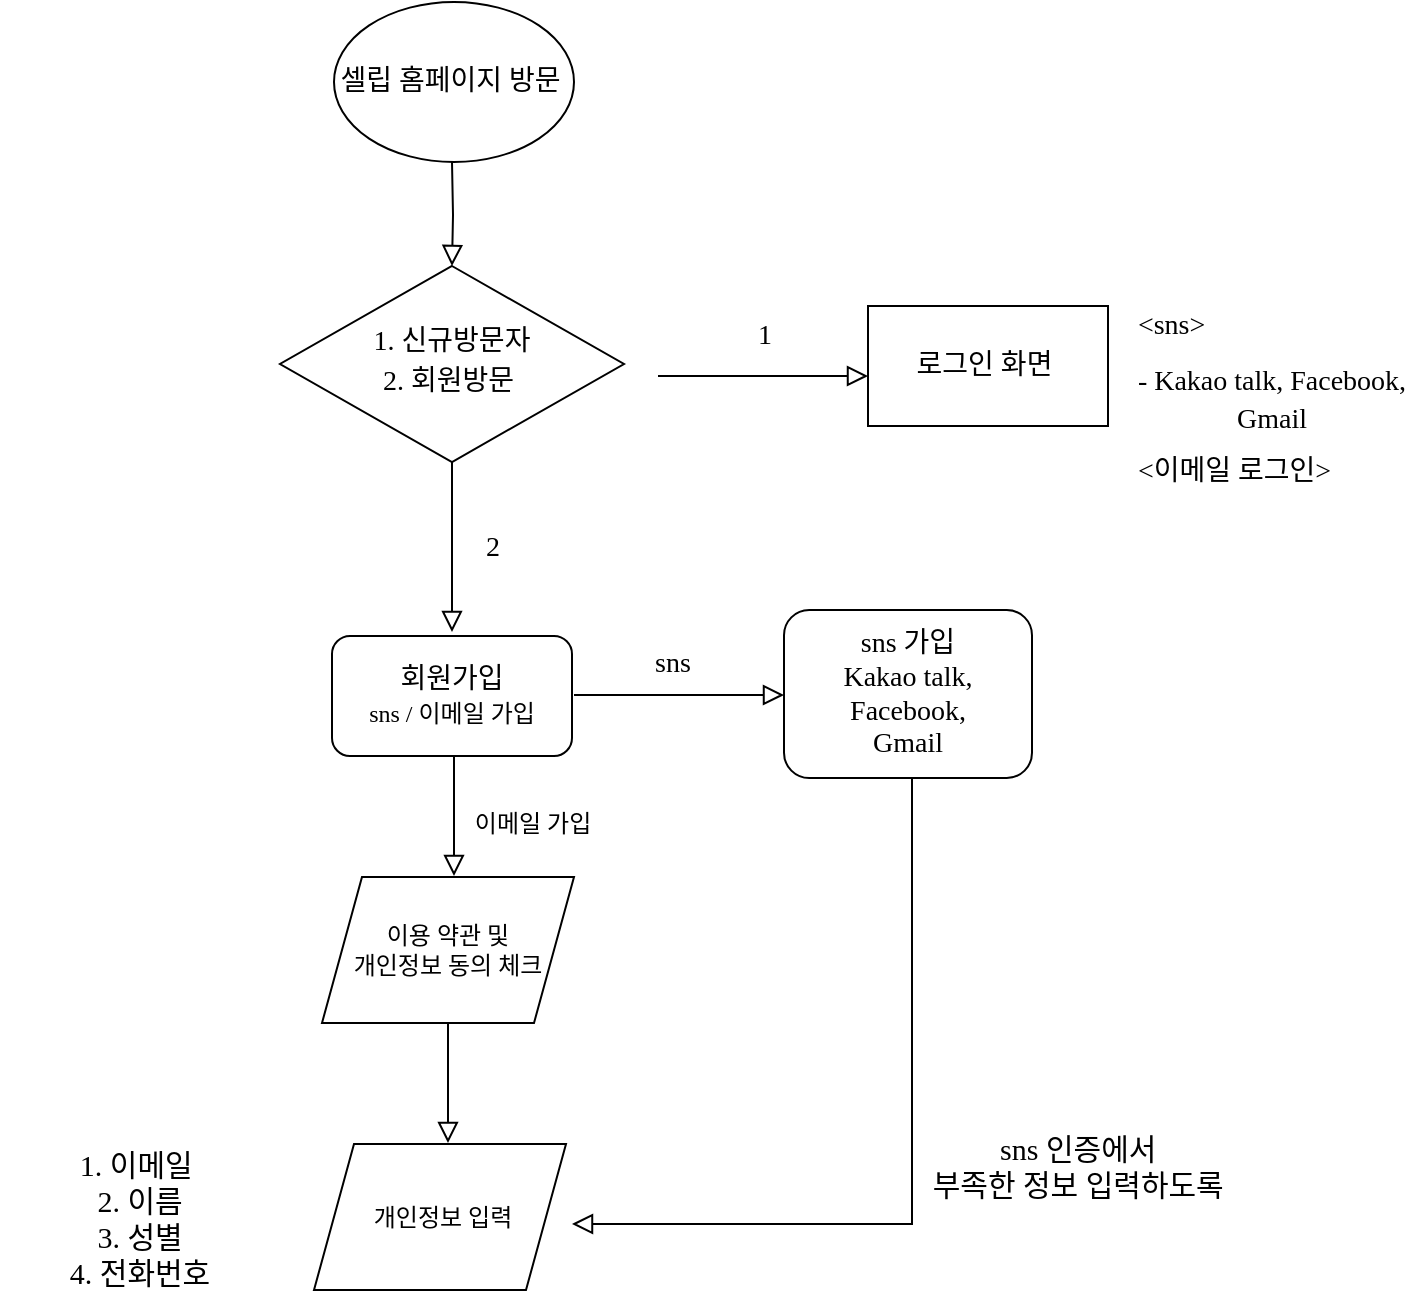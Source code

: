<mxfile version="20.0.1" type="github">
  <diagram id="C5RBs43oDa-KdzZeNtuy" name="Page-1">
    <mxGraphModel dx="1796" dy="554" grid="1" gridSize="10" guides="1" tooltips="1" connect="1" arrows="1" fold="1" page="1" pageScale="1" pageWidth="827" pageHeight="1169" math="0" shadow="0">
      <root>
        <mxCell id="WIyWlLk6GJQsqaUBKTNV-0" />
        <mxCell id="WIyWlLk6GJQsqaUBKTNV-1" parent="WIyWlLk6GJQsqaUBKTNV-0" />
        <mxCell id="WIyWlLk6GJQsqaUBKTNV-2" value="" style="rounded=0;html=1;jettySize=auto;orthogonalLoop=1;fontSize=14;endArrow=block;endFill=0;endSize=8;strokeWidth=1;shadow=0;labelBackgroundColor=none;edgeStyle=orthogonalEdgeStyle;fontFamily=돋음체;fontSource=https%3A%2F%2Fcdn.jsdelivr.net%2Fgh%2Fprojectnoonnu%2Fnoonfonts_two%401.0%2FKoPubDotumMedium.woff&#39;;" parent="WIyWlLk6GJQsqaUBKTNV-1" target="WIyWlLk6GJQsqaUBKTNV-6" edge="1">
          <mxGeometry relative="1" as="geometry">
            <mxPoint x="220" y="120" as="sourcePoint" />
          </mxGeometry>
        </mxCell>
        <mxCell id="WIyWlLk6GJQsqaUBKTNV-4" value="2" style="rounded=0;html=1;jettySize=auto;orthogonalLoop=1;fontSize=14;endArrow=block;endFill=0;endSize=8;strokeWidth=1;shadow=0;labelBackgroundColor=none;edgeStyle=orthogonalEdgeStyle;fontFamily=돋음체;fontSource=https%3A%2F%2Fcdn.jsdelivr.net%2Fgh%2Fprojectnoonnu%2Fnoonfonts_two%401.0%2FKoPubDotumMedium.woff&#39;;exitX=0.5;exitY=1;exitDx=0;exitDy=0;" parent="WIyWlLk6GJQsqaUBKTNV-1" source="WIyWlLk6GJQsqaUBKTNV-6" edge="1">
          <mxGeometry y="20" relative="1" as="geometry">
            <mxPoint as="offset" />
            <mxPoint x="220.5" y="267" as="sourcePoint" />
            <mxPoint x="220" y="355" as="targetPoint" />
          </mxGeometry>
        </mxCell>
        <mxCell id="WIyWlLk6GJQsqaUBKTNV-6" value="&lt;p style=&quot;line-height: 1.4; font-size: 14px;&quot;&gt;&lt;font data-font-src=&quot;https://cdn.jsdelivr.net/gh/projectnoonnu/noonfonts_two@1.0/KoPubDotumMedium.woff&#39;&quot; style=&quot;font-size: 14px;&quot;&gt;1. 신규방문자&lt;br style=&quot;font-size: 14px;&quot;&gt;2. 회원방문&amp;nbsp;&lt;/font&gt;&lt;/p&gt;" style="rhombus;whiteSpace=wrap;html=1;shadow=0;fontFamily=돋음체;fontSize=14;align=center;strokeWidth=1;spacing=6;spacingTop=-4;fontSource=https%3A%2F%2Fcdn.jsdelivr.net%2Fgh%2Fprojectnoonnu%2Fnoonfonts_two%401.0%2FKoPubDotumMedium.woff&#39;;" parent="WIyWlLk6GJQsqaUBKTNV-1" vertex="1">
          <mxGeometry x="134" y="172" width="172" height="98" as="geometry" />
        </mxCell>
        <mxCell id="9th_qqpQEsQk5X8nuHkO-0" value="&lt;font data-font-src=&quot;https://cdn.jsdelivr.net/gh/projectnoonnu/noonfonts_two@1.0/KoPubDotumMedium.woff&#39;&quot; style=&quot;font-size: 14px;&quot;&gt;셀립 홈페이지 방문&amp;nbsp;&lt;/font&gt;" style="ellipse;whiteSpace=wrap;html=1;fontSize=14;fontFamily=돋음체;fontSource=https%3A%2F%2Fcdn.jsdelivr.net%2Fgh%2Fprojectnoonnu%2Fnoonfonts_two%401.0%2FKoPubDotumMedium.woff&#39;;" vertex="1" parent="WIyWlLk6GJQsqaUBKTNV-1">
          <mxGeometry x="161" y="40" width="120" height="80" as="geometry" />
        </mxCell>
        <mxCell id="9th_qqpQEsQk5X8nuHkO-2" value="로그인 화면&amp;nbsp;" style="rounded=0;whiteSpace=wrap;html=1;fontFamily=돋음체;fontSource=https%3A%2F%2Fcdn.jsdelivr.net%2Fgh%2Fprojectnoonnu%2Fnoonfonts_two%401.0%2FKoPubDotumMedium.woff&#39;;fontSize=14;" vertex="1" parent="WIyWlLk6GJQsqaUBKTNV-1">
          <mxGeometry x="428" y="192" width="120" height="60" as="geometry" />
        </mxCell>
        <mxCell id="9th_qqpQEsQk5X8nuHkO-3" value="1" style="rounded=0;html=1;jettySize=auto;orthogonalLoop=1;fontSize=14;endArrow=block;endFill=0;endSize=8;strokeWidth=1;shadow=0;labelBackgroundColor=none;edgeStyle=orthogonalEdgeStyle;fontFamily=돋음체;fontSource=https%3A%2F%2Fcdn.jsdelivr.net%2Fgh%2Fprojectnoonnu%2Fnoonfonts_two%401.0%2FKoPubDotumMedium.woff&#39;;" edge="1" parent="WIyWlLk6GJQsqaUBKTNV-1">
          <mxGeometry y="20" relative="1" as="geometry">
            <mxPoint as="offset" />
            <mxPoint x="323" y="227" as="sourcePoint" />
            <mxPoint x="428" y="227" as="targetPoint" />
          </mxGeometry>
        </mxCell>
        <mxCell id="9th_qqpQEsQk5X8nuHkO-4" value="회원가입&lt;br&gt;&lt;font style=&quot;font-size: 12px;&quot;&gt;sns / 이메일 가입&lt;/font&gt;" style="rounded=1;whiteSpace=wrap;html=1;fontFamily=돋음체;fontSource=https%3A%2F%2Fcdn.jsdelivr.net%2Fgh%2Fprojectnoonnu%2Fnoonfonts_two%401.0%2FKoPubDotumMedium.woff&#39;;fontSize=14;" vertex="1" parent="WIyWlLk6GJQsqaUBKTNV-1">
          <mxGeometry x="160" y="357" width="120" height="60" as="geometry" />
        </mxCell>
        <mxCell id="9th_qqpQEsQk5X8nuHkO-9" value="sns" style="rounded=0;html=1;jettySize=auto;orthogonalLoop=1;fontSize=14;endArrow=block;endFill=0;endSize=8;strokeWidth=1;shadow=0;labelBackgroundColor=none;edgeStyle=orthogonalEdgeStyle;fontFamily=돋음체;fontSource=https%3A%2F%2Fcdn.jsdelivr.net%2Fgh%2Fprojectnoonnu%2Fnoonfonts_two%401.0%2FKoPubDotumMedium.woff&#39;;" edge="1" parent="WIyWlLk6GJQsqaUBKTNV-1">
          <mxGeometry x="-0.067" y="17" relative="1" as="geometry">
            <mxPoint y="1" as="offset" />
            <mxPoint x="281" y="386.5" as="sourcePoint" />
            <mxPoint x="386" y="386.5" as="targetPoint" />
          </mxGeometry>
        </mxCell>
        <mxCell id="9th_qqpQEsQk5X8nuHkO-11" value="sns 가입&lt;br&gt;Kakao talk, Facebook,&lt;br&gt;Gmail" style="rounded=1;whiteSpace=wrap;html=1;fontFamily=돋음체;fontSource=https%3A%2F%2Fcdn.jsdelivr.net%2Fgh%2Fprojectnoonnu%2Fnoonfonts_two%401.0%2FKoPubDotumMedium.woff&#39;;fontSize=14;" vertex="1" parent="WIyWlLk6GJQsqaUBKTNV-1">
          <mxGeometry x="386" y="344" width="124" height="84" as="geometry" />
        </mxCell>
        <mxCell id="9th_qqpQEsQk5X8nuHkO-16" value="&lt;font style=&quot;font-size: 12px;&quot;&gt;이메일 가입&lt;/font&gt;" style="rounded=0;html=1;jettySize=auto;orthogonalLoop=1;fontSize=14;endArrow=block;endFill=0;endSize=8;strokeWidth=1;shadow=0;labelBackgroundColor=none;edgeStyle=orthogonalEdgeStyle;fontFamily=돋음체;fontSource=https%3A%2F%2Fcdn.jsdelivr.net%2Fgh%2Fprojectnoonnu%2Fnoonfonts_two%401.0%2FKoPubDotumMedium.woff&#39;;" edge="1" parent="WIyWlLk6GJQsqaUBKTNV-1">
          <mxGeometry x="0.1" y="39" relative="1" as="geometry">
            <mxPoint y="1" as="offset" />
            <mxPoint x="221" y="417" as="sourcePoint" />
            <mxPoint x="221" y="477" as="targetPoint" />
          </mxGeometry>
        </mxCell>
        <mxCell id="9th_qqpQEsQk5X8nuHkO-18" value="&lt;p style=&quot;line-height: 0;&quot;&gt;&lt;br&gt;&lt;/p&gt;&lt;h1 style=&quot;text-align: left; font-size: 14px;&quot;&gt;&lt;span style=&quot;font-weight: normal;&quot;&gt;&lt;font style=&quot;font-size: 14px;&quot;&gt;&amp;lt;sns&amp;gt;&lt;/font&gt;&lt;/span&gt;&lt;/h1&gt;&lt;span style=&quot;font-size: 14px;&quot;&gt;- Kakao talk, Facebook,&lt;/span&gt;&lt;br style=&quot;font-size: 14px;&quot;&gt;&lt;span style=&quot;font-size: 14px;&quot;&gt;Gmail&lt;/span&gt;&lt;h1 style=&quot;text-align: left; font-size: 14px;&quot;&gt;&lt;span style=&quot;font-weight: normal;&quot;&gt;&lt;font style=&quot;font-size: 14px;&quot;&gt;&amp;lt;이메일 로그인&amp;gt;&lt;/font&gt;&lt;/span&gt;&lt;/h1&gt;&lt;p&gt;&lt;/p&gt;" style="text;html=1;strokeColor=none;fillColor=none;align=center;verticalAlign=middle;whiteSpace=wrap;rounded=0;fontFamily=돋음체;fontSource=https%3A%2F%2Fcdn.jsdelivr.net%2Fgh%2Fprojectnoonnu%2Fnoonfonts_two%401.0%2FKoPubDotumMedium.woff&#39;;fontSize=15;" vertex="1" parent="WIyWlLk6GJQsqaUBKTNV-1">
          <mxGeometry x="560" y="182" width="140" height="98" as="geometry" />
        </mxCell>
        <mxCell id="9th_qqpQEsQk5X8nuHkO-20" value="이용 약관 및&lt;br&gt;개인정보 동의 체크" style="shape=parallelogram;perimeter=parallelogramPerimeter;whiteSpace=wrap;html=1;fixedSize=1;fontFamily=돋음체;fontSource=https%3A%2F%2Fcdn.jsdelivr.net%2Fgh%2Fprojectnoonnu%2Fnoonfonts_two%401.0%2FKoPubDotumMedium.woff&#39;;fontSize=12;" vertex="1" parent="WIyWlLk6GJQsqaUBKTNV-1">
          <mxGeometry x="155" y="477.5" width="126" height="73" as="geometry" />
        </mxCell>
        <mxCell id="9th_qqpQEsQk5X8nuHkO-22" value="1. 이메일&amp;nbsp;&lt;br&gt;2. 이름&lt;br&gt;3. 성별&lt;br&gt;4. 전화번호" style="text;html=1;strokeColor=none;fillColor=none;align=center;verticalAlign=middle;whiteSpace=wrap;rounded=0;fontFamily=돋음체;fontSource=https%3A%2F%2Fcdn.jsdelivr.net%2Fgh%2Fprojectnoonnu%2Fnoonfonts_two%401.0%2FKoPubDotumMedium.woff&#39;;fontSize=15;" vertex="1" parent="WIyWlLk6GJQsqaUBKTNV-1">
          <mxGeometry x="-6" y="607.5" width="140" height="80" as="geometry" />
        </mxCell>
        <mxCell id="9th_qqpQEsQk5X8nuHkO-32" value="&amp;nbsp; &amp;nbsp;개인정보 입력&amp;nbsp;&amp;nbsp;" style="shape=parallelogram;perimeter=parallelogramPerimeter;whiteSpace=wrap;html=1;fixedSize=1;fontFamily=돋음체;fontSource=https%3A%2F%2Fcdn.jsdelivr.net%2Fgh%2Fprojectnoonnu%2Fnoonfonts_two%401.0%2FKoPubDotumMedium.woff&#39;;fontSize=12;" vertex="1" parent="WIyWlLk6GJQsqaUBKTNV-1">
          <mxGeometry x="151" y="611" width="126" height="73" as="geometry" />
        </mxCell>
        <mxCell id="9th_qqpQEsQk5X8nuHkO-33" value="" style="rounded=0;html=1;jettySize=auto;orthogonalLoop=1;fontSize=14;endArrow=block;endFill=0;endSize=8;strokeWidth=1;shadow=0;labelBackgroundColor=none;edgeStyle=orthogonalEdgeStyle;fontFamily=돋음체;fontSource=https%3A%2F%2Fcdn.jsdelivr.net%2Fgh%2Fprojectnoonnu%2Fnoonfonts_two%401.0%2FKoPubDotumMedium.woff&#39;;" edge="1" parent="WIyWlLk6GJQsqaUBKTNV-1">
          <mxGeometry y="30" relative="1" as="geometry">
            <mxPoint as="offset" />
            <mxPoint x="218" y="550.5" as="sourcePoint" />
            <mxPoint x="218" y="610.5" as="targetPoint" />
          </mxGeometry>
        </mxCell>
        <mxCell id="9th_qqpQEsQk5X8nuHkO-35" value="" style="rounded=0;html=1;jettySize=auto;orthogonalLoop=1;fontSize=14;endArrow=block;endFill=0;endSize=8;strokeWidth=1;shadow=0;labelBackgroundColor=none;edgeStyle=orthogonalEdgeStyle;fontFamily=돋음체;fontSource=https%3A%2F%2Fcdn.jsdelivr.net%2Fgh%2Fprojectnoonnu%2Fnoonfonts_two%401.0%2FKoPubDotumMedium.woff&#39;;" edge="1" parent="WIyWlLk6GJQsqaUBKTNV-1">
          <mxGeometry relative="1" as="geometry">
            <mxPoint x="457.47" y="428" as="sourcePoint" />
            <mxPoint x="280" y="651" as="targetPoint" />
            <Array as="points">
              <mxPoint x="450" y="428" />
              <mxPoint x="450" y="651" />
            </Array>
          </mxGeometry>
        </mxCell>
        <mxCell id="9th_qqpQEsQk5X8nuHkO-37" value="sns 인증에서&amp;nbsp;&lt;br&gt;부족한 정보 입력하도록&amp;nbsp;" style="text;html=1;strokeColor=none;fillColor=none;align=center;verticalAlign=middle;whiteSpace=wrap;rounded=0;fontFamily=돋음체;fontSource=https%3A%2F%2Fcdn.jsdelivr.net%2Fgh%2Fprojectnoonnu%2Fnoonfonts_two%401.0%2FKoPubDotumMedium.woff&#39;;fontSize=15;" vertex="1" parent="WIyWlLk6GJQsqaUBKTNV-1">
          <mxGeometry x="450" y="584" width="170" height="76" as="geometry" />
        </mxCell>
      </root>
    </mxGraphModel>
  </diagram>
</mxfile>
